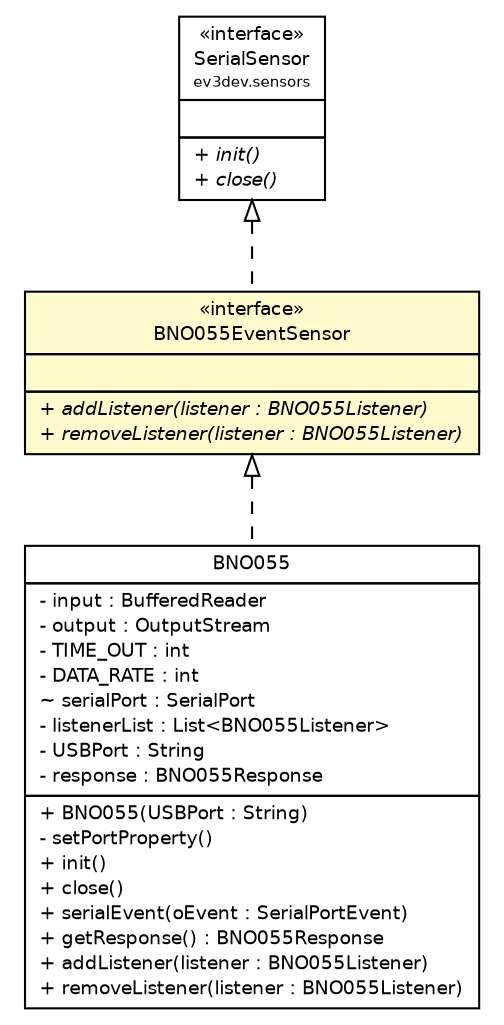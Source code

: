 #!/usr/local/bin/dot
#
# Class diagram 
# Generated by UMLGraph version R5_6-24-gf6e263 (http://www.umlgraph.org/)
#

digraph G {
	edge [fontname="Helvetica",fontsize=10,labelfontname="Helvetica",labelfontsize=10];
	node [fontname="Helvetica",fontsize=10,shape=plaintext];
	nodesep=0.25;
	ranksep=0.5;
	// ev3dev.sensors.SerialSensor
	c434 [label=<<table title="ev3dev.sensors.SerialSensor" border="0" cellborder="1" cellspacing="0" cellpadding="2" port="p" href="../../SerialSensor.html">
		<tr><td><table border="0" cellspacing="0" cellpadding="1">
<tr><td align="center" balign="center"> &#171;interface&#187; </td></tr>
<tr><td align="center" balign="center"> SerialSensor </td></tr>
<tr><td align="center" balign="center"><font point-size="7.0"> ev3dev.sensors </font></td></tr>
		</table></td></tr>
		<tr><td><table border="0" cellspacing="0" cellpadding="1">
<tr><td align="left" balign="left">  </td></tr>
		</table></td></tr>
		<tr><td><table border="0" cellspacing="0" cellpadding="1">
<tr><td align="left" balign="left"><font face="Helvetica-Oblique" point-size="9.0"> + init() </font></td></tr>
<tr><td align="left" balign="left"><font face="Helvetica-Oblique" point-size="9.0"> + close() </font></td></tr>
		</table></td></tr>
		</table>>, URL="../../SerialSensor.html", fontname="Helvetica", fontcolor="black", fontsize=9.0];
	// ev3dev.sensors.arduino.bn055.BNO055
	c436 [label=<<table title="ev3dev.sensors.arduino.bn055.BNO055" border="0" cellborder="1" cellspacing="0" cellpadding="2" port="p" href="./BNO055.html">
		<tr><td><table border="0" cellspacing="0" cellpadding="1">
<tr><td align="center" balign="center"> BNO055 </td></tr>
		</table></td></tr>
		<tr><td><table border="0" cellspacing="0" cellpadding="1">
<tr><td align="left" balign="left"> - input : BufferedReader </td></tr>
<tr><td align="left" balign="left"> - output : OutputStream </td></tr>
<tr><td align="left" balign="left"> - TIME_OUT : int </td></tr>
<tr><td align="left" balign="left"> - DATA_RATE : int </td></tr>
<tr><td align="left" balign="left"> ~ serialPort : SerialPort </td></tr>
<tr><td align="left" balign="left"> - listenerList : List&lt;BNO055Listener&gt; </td></tr>
<tr><td align="left" balign="left"> - USBPort : String </td></tr>
<tr><td align="left" balign="left"> - response : BNO055Response </td></tr>
		</table></td></tr>
		<tr><td><table border="0" cellspacing="0" cellpadding="1">
<tr><td align="left" balign="left"> + BNO055(USBPort : String) </td></tr>
<tr><td align="left" balign="left"> - setPortProperty() </td></tr>
<tr><td align="left" balign="left"> + init() </td></tr>
<tr><td align="left" balign="left"> + close() </td></tr>
<tr><td align="left" balign="left"> + serialEvent(oEvent : SerialPortEvent) </td></tr>
<tr><td align="left" balign="left"> + getResponse() : BNO055Response </td></tr>
<tr><td align="left" balign="left"> + addListener(listener : BNO055Listener) </td></tr>
<tr><td align="left" balign="left"> + removeListener(listener : BNO055Listener) </td></tr>
		</table></td></tr>
		</table>>, URL="./BNO055.html", fontname="Helvetica", fontcolor="black", fontsize=9.0];
	// ev3dev.sensors.arduino.bn055.BNO055EventSensor
	c437 [label=<<table title="ev3dev.sensors.arduino.bn055.BNO055EventSensor" border="0" cellborder="1" cellspacing="0" cellpadding="2" port="p" bgcolor="lemonChiffon" href="./BNO055EventSensor.html">
		<tr><td><table border="0" cellspacing="0" cellpadding="1">
<tr><td align="center" balign="center"> &#171;interface&#187; </td></tr>
<tr><td align="center" balign="center"> BNO055EventSensor </td></tr>
		</table></td></tr>
		<tr><td><table border="0" cellspacing="0" cellpadding="1">
<tr><td align="left" balign="left">  </td></tr>
		</table></td></tr>
		<tr><td><table border="0" cellspacing="0" cellpadding="1">
<tr><td align="left" balign="left"><font face="Helvetica-Oblique" point-size="9.0"> + addListener(listener : BNO055Listener) </font></td></tr>
<tr><td align="left" balign="left"><font face="Helvetica-Oblique" point-size="9.0"> + removeListener(listener : BNO055Listener) </font></td></tr>
		</table></td></tr>
		</table>>, URL="./BNO055EventSensor.html", fontname="Helvetica", fontcolor="black", fontsize=9.0];
	//ev3dev.sensors.arduino.bn055.BNO055 implements ev3dev.sensors.arduino.bn055.BNO055EventSensor
	c437:p -> c436:p [dir=back,arrowtail=empty,style=dashed];
	//ev3dev.sensors.arduino.bn055.BNO055EventSensor implements ev3dev.sensors.SerialSensor
	c434:p -> c437:p [dir=back,arrowtail=empty,style=dashed];
}

